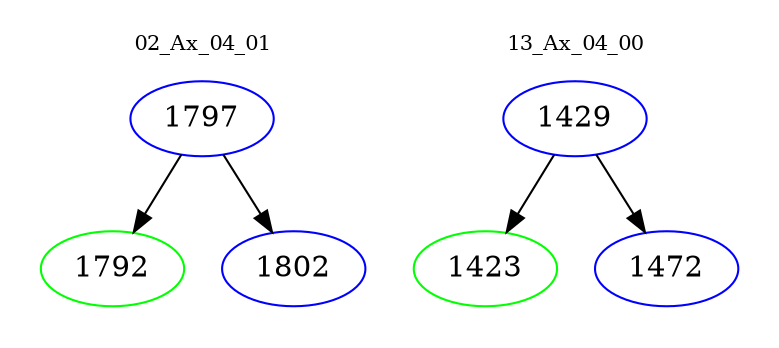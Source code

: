 digraph{
subgraph cluster_0 {
color = white
label = "02_Ax_04_01";
fontsize=10;
T0_1797 [label="1797", color="blue"]
T0_1797 -> T0_1792 [color="black"]
T0_1792 [label="1792", color="green"]
T0_1797 -> T0_1802 [color="black"]
T0_1802 [label="1802", color="blue"]
}
subgraph cluster_1 {
color = white
label = "13_Ax_04_00";
fontsize=10;
T1_1429 [label="1429", color="blue"]
T1_1429 -> T1_1423 [color="black"]
T1_1423 [label="1423", color="green"]
T1_1429 -> T1_1472 [color="black"]
T1_1472 [label="1472", color="blue"]
}
}
